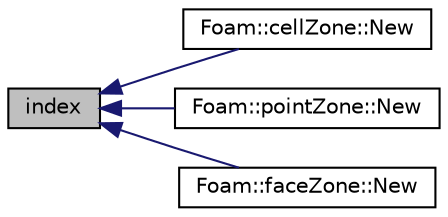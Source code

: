 digraph "index"
{
  bgcolor="transparent";
  edge [fontname="Helvetica",fontsize="10",labelfontname="Helvetica",labelfontsize="10"];
  node [fontname="Helvetica",fontsize="10",shape=record];
  rankdir="LR";
  Node1 [label="index",height=0.2,width=0.4,color="black", fillcolor="grey75", style="filled" fontcolor="black"];
  Node1 -> Node2 [dir="back",color="midnightblue",fontsize="10",style="solid",fontname="Helvetica"];
  Node2 [label="Foam::cellZone::New",height=0.2,width=0.4,color="black",URL="$classFoam_1_1cellZone.html#a37e7ee593229a882f79db6740f2525db",tooltip="Return a pointer to a new cell zone created on freestore from dictionary. "];
  Node1 -> Node3 [dir="back",color="midnightblue",fontsize="10",style="solid",fontname="Helvetica"];
  Node3 [label="Foam::pointZone::New",height=0.2,width=0.4,color="black",URL="$classFoam_1_1pointZone.html#ab42727ee5f7d8deef678f0b4784f74ba",tooltip="Return a pointer to a new point zone. "];
  Node1 -> Node4 [dir="back",color="midnightblue",fontsize="10",style="solid",fontname="Helvetica"];
  Node4 [label="Foam::faceZone::New",height=0.2,width=0.4,color="black",URL="$classFoam_1_1faceZone.html#ab237cbe0cdd683f5cdc271158c396bf8",tooltip="Return a pointer to a new face zone created on freestore from dictionary. "];
}
